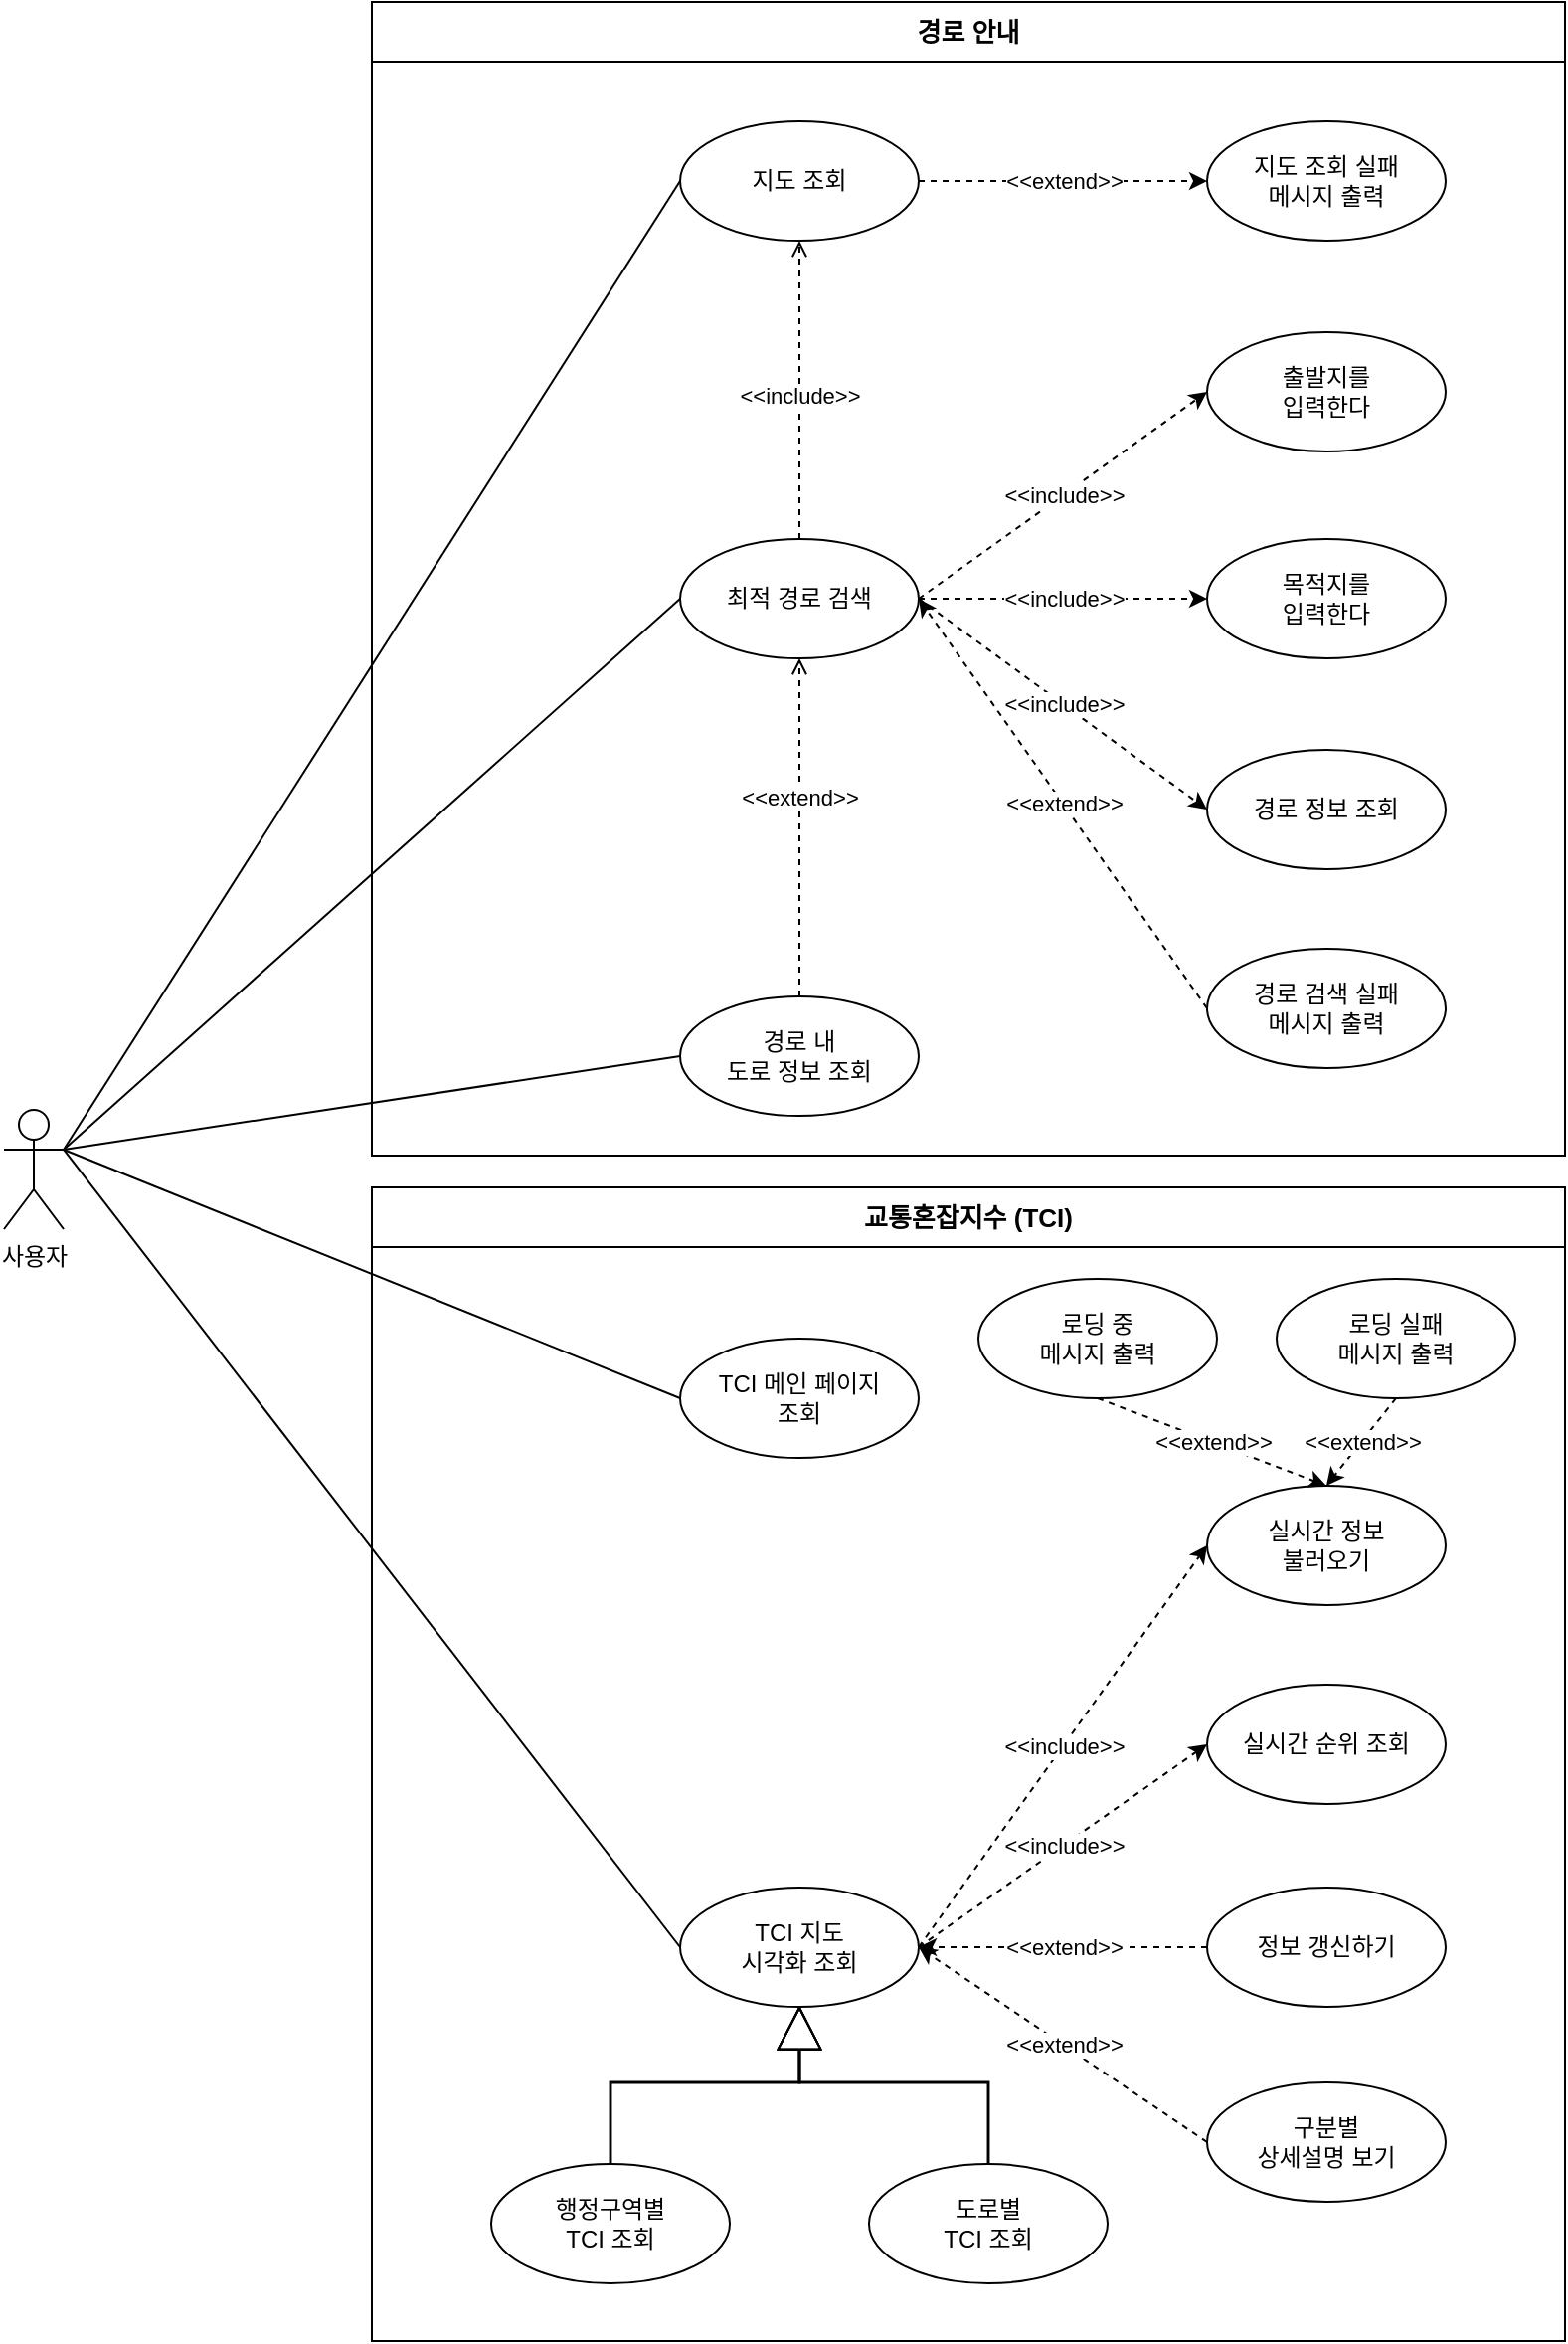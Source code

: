 <mxfile version="24.7.6">
  <diagram name="페이지-1" id="QM7ocOrHrc-ywiHIguHA">
    <mxGraphModel dx="2963" dy="1770" grid="1" gridSize="10" guides="1" tooltips="1" connect="1" arrows="1" fold="1" page="1" pageScale="1" pageWidth="1169" pageHeight="827" math="0" shadow="0">
      <root>
        <mxCell id="0" />
        <mxCell id="1" parent="0" />
        <mxCell id="oRaf55NZsHwc-dt8a6Yf-2" value="&lt;font style=&quot;font-size: 13px;&quot;&gt;경로 안내&lt;/font&gt;" style="swimlane;whiteSpace=wrap;html=1;startSize=30;" parent="1" vertex="1">
          <mxGeometry x="365" y="238" width="600" height="580" as="geometry">
            <mxRectangle x="200" y="140" width="100" height="30" as="alternateBounds" />
          </mxGeometry>
        </mxCell>
        <mxCell id="ADXxkapIHS1w_zyvAE5N-20" value="경로 내&lt;div&gt;도로 정보 조회&lt;/div&gt;" style="ellipse;whiteSpace=wrap;html=1;" parent="oRaf55NZsHwc-dt8a6Yf-2" vertex="1">
          <mxGeometry x="155" y="500" width="120" height="60" as="geometry" />
        </mxCell>
        <mxCell id="ADXxkapIHS1w_zyvAE5N-15" value="최적 경로&amp;nbsp;&lt;span style=&quot;background-color: initial;&quot;&gt;검색&lt;/span&gt;" style="ellipse;whiteSpace=wrap;html=1;" parent="oRaf55NZsHwc-dt8a6Yf-2" vertex="1">
          <mxGeometry x="155" y="270" width="120" height="60" as="geometry" />
        </mxCell>
        <mxCell id="ADXxkapIHS1w_zyvAE5N-17" value="출발지를&lt;div&gt;입력한다&lt;/div&gt;" style="ellipse;whiteSpace=wrap;html=1;" parent="oRaf55NZsHwc-dt8a6Yf-2" vertex="1">
          <mxGeometry x="420" y="166" width="120" height="60" as="geometry" />
        </mxCell>
        <mxCell id="ADXxkapIHS1w_zyvAE5N-29" value="목적지를&lt;div&gt;입력한다&lt;/div&gt;" style="ellipse;whiteSpace=wrap;html=1;" parent="oRaf55NZsHwc-dt8a6Yf-2" vertex="1">
          <mxGeometry x="420" y="270" width="120" height="60" as="geometry" />
        </mxCell>
        <mxCell id="ADXxkapIHS1w_zyvAE5N-21" value="" style="edgeStyle=orthogonalEdgeStyle;rounded=0;orthogonalLoop=1;jettySize=auto;html=1;dashed=1;endArrow=open;endFill=0;" parent="oRaf55NZsHwc-dt8a6Yf-2" source="ADXxkapIHS1w_zyvAE5N-20" target="ADXxkapIHS1w_zyvAE5N-15" edge="1">
          <mxGeometry relative="1" as="geometry" />
        </mxCell>
        <mxCell id="ADXxkapIHS1w_zyvAE5N-23" value="&amp;lt;&amp;lt;extend&amp;gt;&amp;gt;" style="edgeLabel;html=1;align=center;verticalAlign=middle;resizable=0;points=[];" parent="ADXxkapIHS1w_zyvAE5N-21" vertex="1" connectable="0">
          <mxGeometry x="0.247" y="1" relative="1" as="geometry">
            <mxPoint x="1" y="6" as="offset" />
          </mxGeometry>
        </mxCell>
        <mxCell id="1wFjq2a3WxG1-liffLTs-3" value="지도 조회&amp;nbsp;&lt;span style=&quot;background-color: initial;&quot;&gt;실패&lt;/span&gt;&lt;div&gt;&lt;span style=&quot;background-color: initial;&quot;&gt;메시지 출력&lt;/span&gt;&lt;/div&gt;" style="ellipse;whiteSpace=wrap;html=1;" parent="oRaf55NZsHwc-dt8a6Yf-2" vertex="1">
          <mxGeometry x="420" y="60" width="120" height="60" as="geometry" />
        </mxCell>
        <mxCell id="1wFjq2a3WxG1-liffLTs-6" value="경로 검색 실패&lt;div&gt;메시지 출력&lt;/div&gt;" style="ellipse;whiteSpace=wrap;html=1;" parent="oRaf55NZsHwc-dt8a6Yf-2" vertex="1">
          <mxGeometry x="420" y="476" width="120" height="60" as="geometry" />
        </mxCell>
        <mxCell id="1wFjq2a3WxG1-liffLTs-9" value="경로 정보 조회" style="ellipse;whiteSpace=wrap;html=1;" parent="oRaf55NZsHwc-dt8a6Yf-2" vertex="1">
          <mxGeometry x="420" y="376" width="120" height="60" as="geometry" />
        </mxCell>
        <mxCell id="Ezs42kzGgRSB87XgSNbD-1" value="" style="endArrow=classic;html=1;rounded=0;dashed=1;entryX=0;entryY=0.5;entryDx=0;entryDy=0;exitX=1;exitY=0.5;exitDx=0;exitDy=0;" edge="1" parent="oRaf55NZsHwc-dt8a6Yf-2" source="ADXxkapIHS1w_zyvAE5N-15" target="ADXxkapIHS1w_zyvAE5N-17">
          <mxGeometry relative="1" as="geometry">
            <mxPoint x="290" y="270" as="sourcePoint" />
            <mxPoint x="392" y="165" as="targetPoint" />
          </mxGeometry>
        </mxCell>
        <mxCell id="Ezs42kzGgRSB87XgSNbD-2" value="&amp;lt;&amp;lt;include&amp;gt;&amp;gt;" style="edgeLabel;resizable=0;html=1;;align=center;verticalAlign=middle;" connectable="0" vertex="1" parent="Ezs42kzGgRSB87XgSNbD-1">
          <mxGeometry relative="1" as="geometry" />
        </mxCell>
        <mxCell id="Ezs42kzGgRSB87XgSNbD-3" value="" style="endArrow=classic;html=1;rounded=0;dashed=1;entryX=0;entryY=0.5;entryDx=0;entryDy=0;exitX=1;exitY=0.5;exitDx=0;exitDy=0;" edge="1" parent="oRaf55NZsHwc-dt8a6Yf-2" source="ADXxkapIHS1w_zyvAE5N-15" target="ADXxkapIHS1w_zyvAE5N-29">
          <mxGeometry relative="1" as="geometry">
            <mxPoint x="285" y="310" as="sourcePoint" />
            <mxPoint x="430" y="230" as="targetPoint" />
          </mxGeometry>
        </mxCell>
        <mxCell id="Ezs42kzGgRSB87XgSNbD-4" value="&amp;lt;&amp;lt;include&amp;gt;&amp;gt;" style="edgeLabel;resizable=0;html=1;;align=center;verticalAlign=middle;" connectable="0" vertex="1" parent="Ezs42kzGgRSB87XgSNbD-3">
          <mxGeometry relative="1" as="geometry" />
        </mxCell>
        <mxCell id="Ezs42kzGgRSB87XgSNbD-5" value="" style="endArrow=classic;html=1;rounded=0;dashed=1;entryX=0;entryY=0.5;entryDx=0;entryDy=0;exitX=1;exitY=0.5;exitDx=0;exitDy=0;" edge="1" parent="oRaf55NZsHwc-dt8a6Yf-2" source="ADXxkapIHS1w_zyvAE5N-15" target="1wFjq2a3WxG1-liffLTs-9">
          <mxGeometry relative="1" as="geometry">
            <mxPoint x="295" y="320" as="sourcePoint" />
            <mxPoint x="440" y="240" as="targetPoint" />
          </mxGeometry>
        </mxCell>
        <mxCell id="Ezs42kzGgRSB87XgSNbD-6" value="&amp;lt;&amp;lt;include&amp;gt;&amp;gt;" style="edgeLabel;resizable=0;html=1;;align=center;verticalAlign=middle;" connectable="0" vertex="1" parent="Ezs42kzGgRSB87XgSNbD-5">
          <mxGeometry relative="1" as="geometry" />
        </mxCell>
        <mxCell id="Ezs42kzGgRSB87XgSNbD-7" value="" style="endArrow=classic;html=1;rounded=0;dashed=1;entryX=1;entryY=0.5;entryDx=0;entryDy=0;exitX=0;exitY=0.5;exitDx=0;exitDy=0;" edge="1" parent="oRaf55NZsHwc-dt8a6Yf-2" source="1wFjq2a3WxG1-liffLTs-6" target="ADXxkapIHS1w_zyvAE5N-15">
          <mxGeometry relative="1" as="geometry">
            <mxPoint x="402" y="218" as="sourcePoint" />
            <mxPoint x="300" y="560" as="targetPoint" />
          </mxGeometry>
        </mxCell>
        <mxCell id="Ezs42kzGgRSB87XgSNbD-8" value="&amp;lt;&amp;lt;extend&amp;gt;&amp;gt;" style="edgeLabel;resizable=0;html=1;;align=center;verticalAlign=middle;" connectable="0" vertex="1" parent="Ezs42kzGgRSB87XgSNbD-7">
          <mxGeometry relative="1" as="geometry" />
        </mxCell>
        <mxCell id="ADXxkapIHS1w_zyvAE5N-1" value="사용자" style="shape=umlActor;verticalLabelPosition=bottom;verticalAlign=top;html=1;outlineConnect=0;" parent="1" vertex="1">
          <mxGeometry x="180" y="795" width="30" height="60" as="geometry" />
        </mxCell>
        <mxCell id="ADXxkapIHS1w_zyvAE5N-8" value="지도 조회" style="ellipse;whiteSpace=wrap;html=1;" parent="1" vertex="1">
          <mxGeometry x="520" y="298" width="120" height="60" as="geometry" />
        </mxCell>
        <mxCell id="ADXxkapIHS1w_zyvAE5N-24" value="" style="edgeStyle=orthogonalEdgeStyle;rounded=0;orthogonalLoop=1;jettySize=auto;html=1;dashed=1;endArrow=open;endFill=0;" parent="1" source="ADXxkapIHS1w_zyvAE5N-15" target="ADXxkapIHS1w_zyvAE5N-8" edge="1">
          <mxGeometry relative="1" as="geometry" />
        </mxCell>
        <mxCell id="ADXxkapIHS1w_zyvAE5N-25" value="&amp;lt;&amp;lt;include&amp;gt;&amp;gt;" style="edgeLabel;html=1;align=center;verticalAlign=middle;resizable=0;points=[];" parent="ADXxkapIHS1w_zyvAE5N-24" vertex="1" connectable="0">
          <mxGeometry x="-0.238" y="1" relative="1" as="geometry">
            <mxPoint x="1" y="-15" as="offset" />
          </mxGeometry>
        </mxCell>
        <mxCell id="Dk4b3AysWtvdtYyFpGCY-51" value="&lt;span style=&quot;font-size: 13px;&quot;&gt;교통혼잡지수 (TCI)&lt;/span&gt;" style="swimlane;whiteSpace=wrap;html=1;startSize=30;" parent="1" vertex="1">
          <mxGeometry x="365" y="834" width="600" height="580" as="geometry">
            <mxRectangle x="200" y="140" width="100" height="30" as="alternateBounds" />
          </mxGeometry>
        </mxCell>
        <mxCell id="Dk4b3AysWtvdtYyFpGCY-53" value="TCI 지도 &lt;br&gt;시각화 조회" style="ellipse;whiteSpace=wrap;html=1;" parent="Dk4b3AysWtvdtYyFpGCY-51" vertex="1">
          <mxGeometry x="155" y="352" width="120" height="60" as="geometry" />
        </mxCell>
        <mxCell id="Dk4b3AysWtvdtYyFpGCY-54" value="구분별&lt;br&gt;상세설명 보기" style="ellipse;whiteSpace=wrap;html=1;" parent="Dk4b3AysWtvdtYyFpGCY-51" vertex="1">
          <mxGeometry x="420" y="450" width="120" height="60" as="geometry" />
        </mxCell>
        <mxCell id="Dk4b3AysWtvdtYyFpGCY-67" value="실시간 순위 조회" style="ellipse;whiteSpace=wrap;html=1;" parent="Dk4b3AysWtvdtYyFpGCY-51" vertex="1">
          <mxGeometry x="420" y="250" width="120" height="60" as="geometry" />
        </mxCell>
        <mxCell id="Dk4b3AysWtvdtYyFpGCY-48" value="TCI 메인 페이지 &lt;br&gt;조회" style="ellipse;whiteSpace=wrap;html=1;" parent="Dk4b3AysWtvdtYyFpGCY-51" vertex="1">
          <mxGeometry x="155" y="76" width="120" height="60" as="geometry" />
        </mxCell>
        <mxCell id="Dk4b3AysWtvdtYyFpGCY-55" value="정보 갱신하기" style="ellipse;whiteSpace=wrap;html=1;" parent="Dk4b3AysWtvdtYyFpGCY-51" vertex="1">
          <mxGeometry x="420" y="352" width="120" height="60" as="geometry" />
        </mxCell>
        <mxCell id="Dk4b3AysWtvdtYyFpGCY-64" value="실시간 정보&lt;br&gt;불러오기" style="ellipse;whiteSpace=wrap;html=1;" parent="Dk4b3AysWtvdtYyFpGCY-51" vertex="1">
          <mxGeometry x="420" y="150" width="120" height="60" as="geometry" />
        </mxCell>
        <mxCell id="Ezs42kzGgRSB87XgSNbD-34" value="" style="endArrow=triangle;html=0;rounded=0;dashed=0;entryX=0.5;entryY=1;entryDx=0;entryDy=0;shape=flexArrow;width=0.46;endSize=6.605;exitX=0.5;exitY=0;exitDx=0;exitDy=0;" edge="1" parent="Dk4b3AysWtvdtYyFpGCY-51" source="Ezs42kzGgRSB87XgSNbD-38" target="Dk4b3AysWtvdtYyFpGCY-53">
          <mxGeometry relative="1" as="geometry">
            <mxPoint x="150" y="480" as="sourcePoint" />
            <mxPoint x="215" y="460" as="targetPoint" />
            <Array as="points">
              <mxPoint x="120" y="450" />
              <mxPoint x="215" y="450" />
            </Array>
          </mxGeometry>
        </mxCell>
        <mxCell id="Ezs42kzGgRSB87XgSNbD-38" value="행정구역별&lt;br&gt;TCI 조회" style="ellipse;whiteSpace=wrap;html=1;" vertex="1" parent="Dk4b3AysWtvdtYyFpGCY-51">
          <mxGeometry x="60" y="491" width="120" height="60" as="geometry" />
        </mxCell>
        <mxCell id="Ezs42kzGgRSB87XgSNbD-39" value="도로별&lt;br&gt;TCI 조회" style="ellipse;whiteSpace=wrap;html=1;" vertex="1" parent="Dk4b3AysWtvdtYyFpGCY-51">
          <mxGeometry x="250" y="491" width="120" height="60" as="geometry" />
        </mxCell>
        <mxCell id="Ezs42kzGgRSB87XgSNbD-40" value="" style="endArrow=triangle;html=0;rounded=0;dashed=0;entryX=0.5;entryY=1;entryDx=0;entryDy=0;shape=flexArrow;width=0.46;endSize=6.605;exitX=0.5;exitY=0;exitDx=0;exitDy=0;" edge="1" parent="Dk4b3AysWtvdtYyFpGCY-51" source="Ezs42kzGgRSB87XgSNbD-39">
          <mxGeometry relative="1" as="geometry">
            <mxPoint x="310" y="490" as="sourcePoint" />
            <mxPoint x="215" y="412" as="targetPoint" />
            <Array as="points">
              <mxPoint x="310" y="450" />
              <mxPoint x="215" y="450" />
            </Array>
          </mxGeometry>
        </mxCell>
        <mxCell id="Dk4b3AysWtvdtYyFpGCY-61" value="로딩 중 &lt;br&gt;메시지 출력" style="ellipse;whiteSpace=wrap;html=1;" parent="Dk4b3AysWtvdtYyFpGCY-51" vertex="1">
          <mxGeometry x="305" y="46" width="120" height="60" as="geometry" />
        </mxCell>
        <mxCell id="Ezs42kzGgRSB87XgSNbD-41" value="" style="endArrow=classic;html=1;rounded=0;dashed=1;entryX=0;entryY=0.5;entryDx=0;entryDy=0;exitX=1;exitY=0.5;exitDx=0;exitDy=0;" edge="1" parent="Dk4b3AysWtvdtYyFpGCY-51" source="Dk4b3AysWtvdtYyFpGCY-53" target="Dk4b3AysWtvdtYyFpGCY-67">
          <mxGeometry relative="1" as="geometry">
            <mxPoint x="250" y="136" as="sourcePoint" />
            <mxPoint x="395" y="242" as="targetPoint" />
          </mxGeometry>
        </mxCell>
        <mxCell id="Ezs42kzGgRSB87XgSNbD-42" value="&amp;lt;&amp;lt;include&amp;gt;&amp;gt;" style="edgeLabel;resizable=0;html=1;;align=center;verticalAlign=middle;" connectable="0" vertex="1" parent="Ezs42kzGgRSB87XgSNbD-41">
          <mxGeometry relative="1" as="geometry" />
        </mxCell>
        <mxCell id="Ezs42kzGgRSB87XgSNbD-57" value="" style="endArrow=classic;html=1;rounded=0;dashed=1;entryX=0;entryY=0.5;entryDx=0;entryDy=0;exitX=1;exitY=0.5;exitDx=0;exitDy=0;" edge="1" parent="Dk4b3AysWtvdtYyFpGCY-51" source="Dk4b3AysWtvdtYyFpGCY-53" target="Dk4b3AysWtvdtYyFpGCY-64">
          <mxGeometry relative="1" as="geometry">
            <mxPoint x="285" y="392" as="sourcePoint" />
            <mxPoint x="430" y="290" as="targetPoint" />
          </mxGeometry>
        </mxCell>
        <mxCell id="Ezs42kzGgRSB87XgSNbD-58" value="&amp;lt;&amp;lt;include&amp;gt;&amp;gt;" style="edgeLabel;resizable=0;html=1;;align=center;verticalAlign=middle;" connectable="0" vertex="1" parent="Ezs42kzGgRSB87XgSNbD-57">
          <mxGeometry relative="1" as="geometry" />
        </mxCell>
        <mxCell id="Ezs42kzGgRSB87XgSNbD-61" value="" style="endArrow=classic;html=1;rounded=0;dashed=1;entryX=0.5;entryY=0;entryDx=0;entryDy=0;exitX=0.5;exitY=1;exitDx=0;exitDy=0;" edge="1" parent="Dk4b3AysWtvdtYyFpGCY-51" source="Dk4b3AysWtvdtYyFpGCY-61" target="Dk4b3AysWtvdtYyFpGCY-64">
          <mxGeometry relative="1" as="geometry">
            <mxPoint x="382.5" y="272" as="sourcePoint" />
            <mxPoint x="237.5" y="66" as="targetPoint" />
          </mxGeometry>
        </mxCell>
        <mxCell id="Ezs42kzGgRSB87XgSNbD-62" value="&amp;lt;&amp;lt;extend&amp;gt;&amp;gt;" style="edgeLabel;resizable=0;html=1;;align=center;verticalAlign=middle;" connectable="0" vertex="1" parent="Ezs42kzGgRSB87XgSNbD-61">
          <mxGeometry relative="1" as="geometry" />
        </mxCell>
        <mxCell id="Ezs42kzGgRSB87XgSNbD-64" value="" style="endArrow=classic;html=1;rounded=0;dashed=1;entryX=1;entryY=0.5;entryDx=0;entryDy=0;exitX=0;exitY=0.5;exitDx=0;exitDy=0;" edge="1" parent="Dk4b3AysWtvdtYyFpGCY-51" source="Dk4b3AysWtvdtYyFpGCY-55" target="Dk4b3AysWtvdtYyFpGCY-53">
          <mxGeometry relative="1" as="geometry">
            <mxPoint x="325" y="126" as="sourcePoint" />
            <mxPoint x="325" y="170" as="targetPoint" />
          </mxGeometry>
        </mxCell>
        <mxCell id="Ezs42kzGgRSB87XgSNbD-65" value="&amp;lt;&amp;lt;extend&amp;gt;&amp;gt;" style="edgeLabel;resizable=0;html=1;;align=center;verticalAlign=middle;" connectable="0" vertex="1" parent="Ezs42kzGgRSB87XgSNbD-64">
          <mxGeometry relative="1" as="geometry" />
        </mxCell>
        <mxCell id="Ezs42kzGgRSB87XgSNbD-66" value="" style="endArrow=classic;html=1;rounded=0;dashed=1;entryX=1;entryY=0.5;entryDx=0;entryDy=0;exitX=0;exitY=0.5;exitDx=0;exitDy=0;" edge="1" parent="Dk4b3AysWtvdtYyFpGCY-51" source="Dk4b3AysWtvdtYyFpGCY-54" target="Dk4b3AysWtvdtYyFpGCY-53">
          <mxGeometry relative="1" as="geometry">
            <mxPoint x="430" y="392" as="sourcePoint" />
            <mxPoint x="285" y="392" as="targetPoint" />
          </mxGeometry>
        </mxCell>
        <mxCell id="Ezs42kzGgRSB87XgSNbD-67" value="&amp;lt;&amp;lt;extend&amp;gt;&amp;gt;" style="edgeLabel;resizable=0;html=1;;align=center;verticalAlign=middle;" connectable="0" vertex="1" parent="Ezs42kzGgRSB87XgSNbD-66">
          <mxGeometry relative="1" as="geometry" />
        </mxCell>
        <mxCell id="Ezs42kzGgRSB87XgSNbD-68" value="로딩 실패&lt;br&gt;메시지 출력" style="ellipse;whiteSpace=wrap;html=1;" vertex="1" parent="Dk4b3AysWtvdtYyFpGCY-51">
          <mxGeometry x="455" y="46" width="120" height="60" as="geometry" />
        </mxCell>
        <mxCell id="Ezs42kzGgRSB87XgSNbD-69" value="" style="endArrow=classic;html=1;rounded=0;dashed=1;entryX=0.5;entryY=0;entryDx=0;entryDy=0;exitX=0.5;exitY=1;exitDx=0;exitDy=0;" edge="1" parent="Dk4b3AysWtvdtYyFpGCY-51" source="Ezs42kzGgRSB87XgSNbD-68" target="Dk4b3AysWtvdtYyFpGCY-64">
          <mxGeometry relative="1" as="geometry">
            <mxPoint x="375" y="116" as="sourcePoint" />
            <mxPoint x="490" y="160" as="targetPoint" />
          </mxGeometry>
        </mxCell>
        <mxCell id="Ezs42kzGgRSB87XgSNbD-70" value="&amp;lt;&amp;lt;extend&amp;gt;&amp;gt;" style="edgeLabel;resizable=0;html=1;;align=center;verticalAlign=middle;" connectable="0" vertex="1" parent="Ezs42kzGgRSB87XgSNbD-69">
          <mxGeometry relative="1" as="geometry" />
        </mxCell>
        <mxCell id="Ezs42kzGgRSB87XgSNbD-9" value="" style="endArrow=classic;html=1;rounded=0;dashed=1;exitX=1;exitY=0.5;exitDx=0;exitDy=0;entryX=0;entryY=0.5;entryDx=0;entryDy=0;" edge="1" parent="1" source="ADXxkapIHS1w_zyvAE5N-8" target="1wFjq2a3WxG1-liffLTs-3">
          <mxGeometry relative="1" as="geometry">
            <mxPoint x="775" y="406" as="sourcePoint" />
            <mxPoint x="745" y="284" as="targetPoint" />
          </mxGeometry>
        </mxCell>
        <mxCell id="Ezs42kzGgRSB87XgSNbD-10" value="&amp;lt;&amp;lt;extend&amp;gt;&amp;gt;" style="edgeLabel;resizable=0;html=1;;align=center;verticalAlign=middle;" connectable="0" vertex="1" parent="Ezs42kzGgRSB87XgSNbD-9">
          <mxGeometry relative="1" as="geometry" />
        </mxCell>
        <mxCell id="Ezs42kzGgRSB87XgSNbD-11" value="" style="endArrow=none;html=1;rounded=0;entryX=0;entryY=0.5;entryDx=0;entryDy=0;exitX=1;exitY=0.333;exitDx=0;exitDy=0;exitPerimeter=0;" edge="1" parent="1" source="ADXxkapIHS1w_zyvAE5N-1" target="ADXxkapIHS1w_zyvAE5N-20">
          <mxGeometry width="50" height="50" relative="1" as="geometry">
            <mxPoint x="245" y="824" as="sourcePoint" />
            <mxPoint x="325" y="614" as="targetPoint" />
          </mxGeometry>
        </mxCell>
        <mxCell id="Ezs42kzGgRSB87XgSNbD-12" value="" style="endArrow=none;html=1;rounded=0;entryX=0;entryY=0.5;entryDx=0;entryDy=0;exitX=1;exitY=0.333;exitDx=0;exitDy=0;exitPerimeter=0;" edge="1" parent="1" source="ADXxkapIHS1w_zyvAE5N-1" target="ADXxkapIHS1w_zyvAE5N-15">
          <mxGeometry width="50" height="50" relative="1" as="geometry">
            <mxPoint x="225" y="740" as="sourcePoint" />
            <mxPoint x="500" y="684" as="targetPoint" />
          </mxGeometry>
        </mxCell>
        <mxCell id="Ezs42kzGgRSB87XgSNbD-13" value="" style="endArrow=none;html=1;rounded=0;entryX=0;entryY=0.5;entryDx=0;entryDy=0;exitX=1;exitY=0.333;exitDx=0;exitDy=0;exitPerimeter=0;" edge="1" parent="1" source="ADXxkapIHS1w_zyvAE5N-1" target="ADXxkapIHS1w_zyvAE5N-8">
          <mxGeometry width="50" height="50" relative="1" as="geometry">
            <mxPoint x="265" y="844" as="sourcePoint" />
            <mxPoint x="540" y="788" as="targetPoint" />
          </mxGeometry>
        </mxCell>
        <mxCell id="Ezs42kzGgRSB87XgSNbD-14" value="" style="endArrow=none;html=1;rounded=0;exitX=1;exitY=0.333;exitDx=0;exitDy=0;exitPerimeter=0;entryX=0;entryY=0.5;entryDx=0;entryDy=0;" edge="1" parent="1" source="ADXxkapIHS1w_zyvAE5N-1" target="Dk4b3AysWtvdtYyFpGCY-48">
          <mxGeometry width="50" height="50" relative="1" as="geometry">
            <mxPoint x="245" y="834" as="sourcePoint" />
            <mxPoint x="315" y="914" as="targetPoint" />
          </mxGeometry>
        </mxCell>
        <mxCell id="Ezs42kzGgRSB87XgSNbD-15" value="" style="endArrow=none;html=1;rounded=0;entryX=0;entryY=0.5;entryDx=0;entryDy=0;exitX=1;exitY=0.333;exitDx=0;exitDy=0;exitPerimeter=0;" edge="1" parent="1" source="ADXxkapIHS1w_zyvAE5N-1" target="Dk4b3AysWtvdtYyFpGCY-53">
          <mxGeometry width="50" height="50" relative="1" as="geometry">
            <mxPoint x="255" y="844" as="sourcePoint" />
            <mxPoint x="540" y="788" as="targetPoint" />
          </mxGeometry>
        </mxCell>
      </root>
    </mxGraphModel>
  </diagram>
</mxfile>
